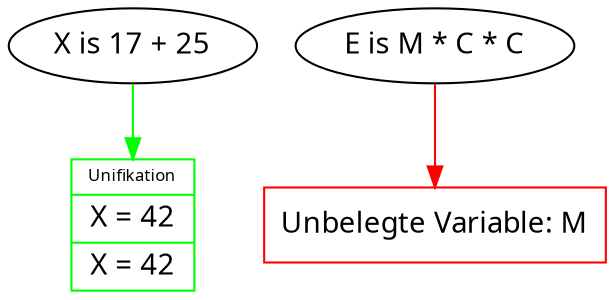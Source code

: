 digraph VIPER_visualization_root {
    node [fontname = "Fira Mono"];

    root [label = "X is 17 + 25"];
    root_success [
        // enables having multiple boxes inside a node
        shape = record,
        // using < and > instead of quotes for delimiting a label makes it possible to use (a subset of) HTML in it
        // { A | B } makes A and B be in two separate boxes stacked on top of each other
        label = <{<font point-size="8">Unifikation</font>|X = 42|X = 42}>,
        color = green
    ];

    root -> root_success [color = green];

    root2 [label = "E is M * C * C"];
    root2_fail [
        // enables having multiple boxes inside a node
        shape = record,
        // using < and > instead of quotes for delimiting a label makes it possible to use (a subset of) HTML in it
        // { A | B } makes A and B be in two separate boxes stacked on top of each other
        label = <Unbelegte Variable: M>,
        color = red
    ];

    root2 -> root2_fail [color = red];
}
